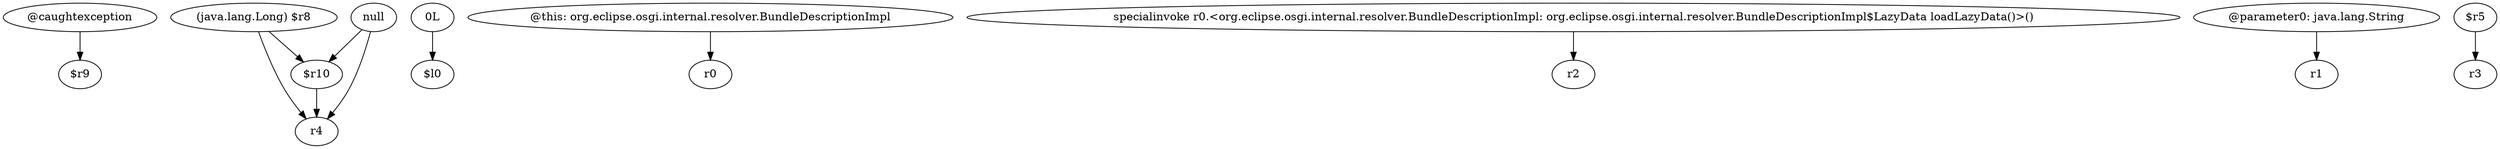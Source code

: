 digraph g {
0[label="@caughtexception"]
1[label="$r9"]
0->1[label=""]
2[label="(java.lang.Long) $r8"]
3[label="$r10"]
2->3[label=""]
4[label="null"]
5[label="r4"]
4->5[label=""]
3->5[label=""]
6[label="0L"]
7[label="$l0"]
6->7[label=""]
2->5[label=""]
8[label="@this: org.eclipse.osgi.internal.resolver.BundleDescriptionImpl"]
9[label="r0"]
8->9[label=""]
10[label="specialinvoke r0.<org.eclipse.osgi.internal.resolver.BundleDescriptionImpl: org.eclipse.osgi.internal.resolver.BundleDescriptionImpl$LazyData loadLazyData()>()"]
11[label="r2"]
10->11[label=""]
12[label="@parameter0: java.lang.String"]
13[label="r1"]
12->13[label=""]
4->3[label=""]
14[label="$r5"]
15[label="r3"]
14->15[label=""]
}